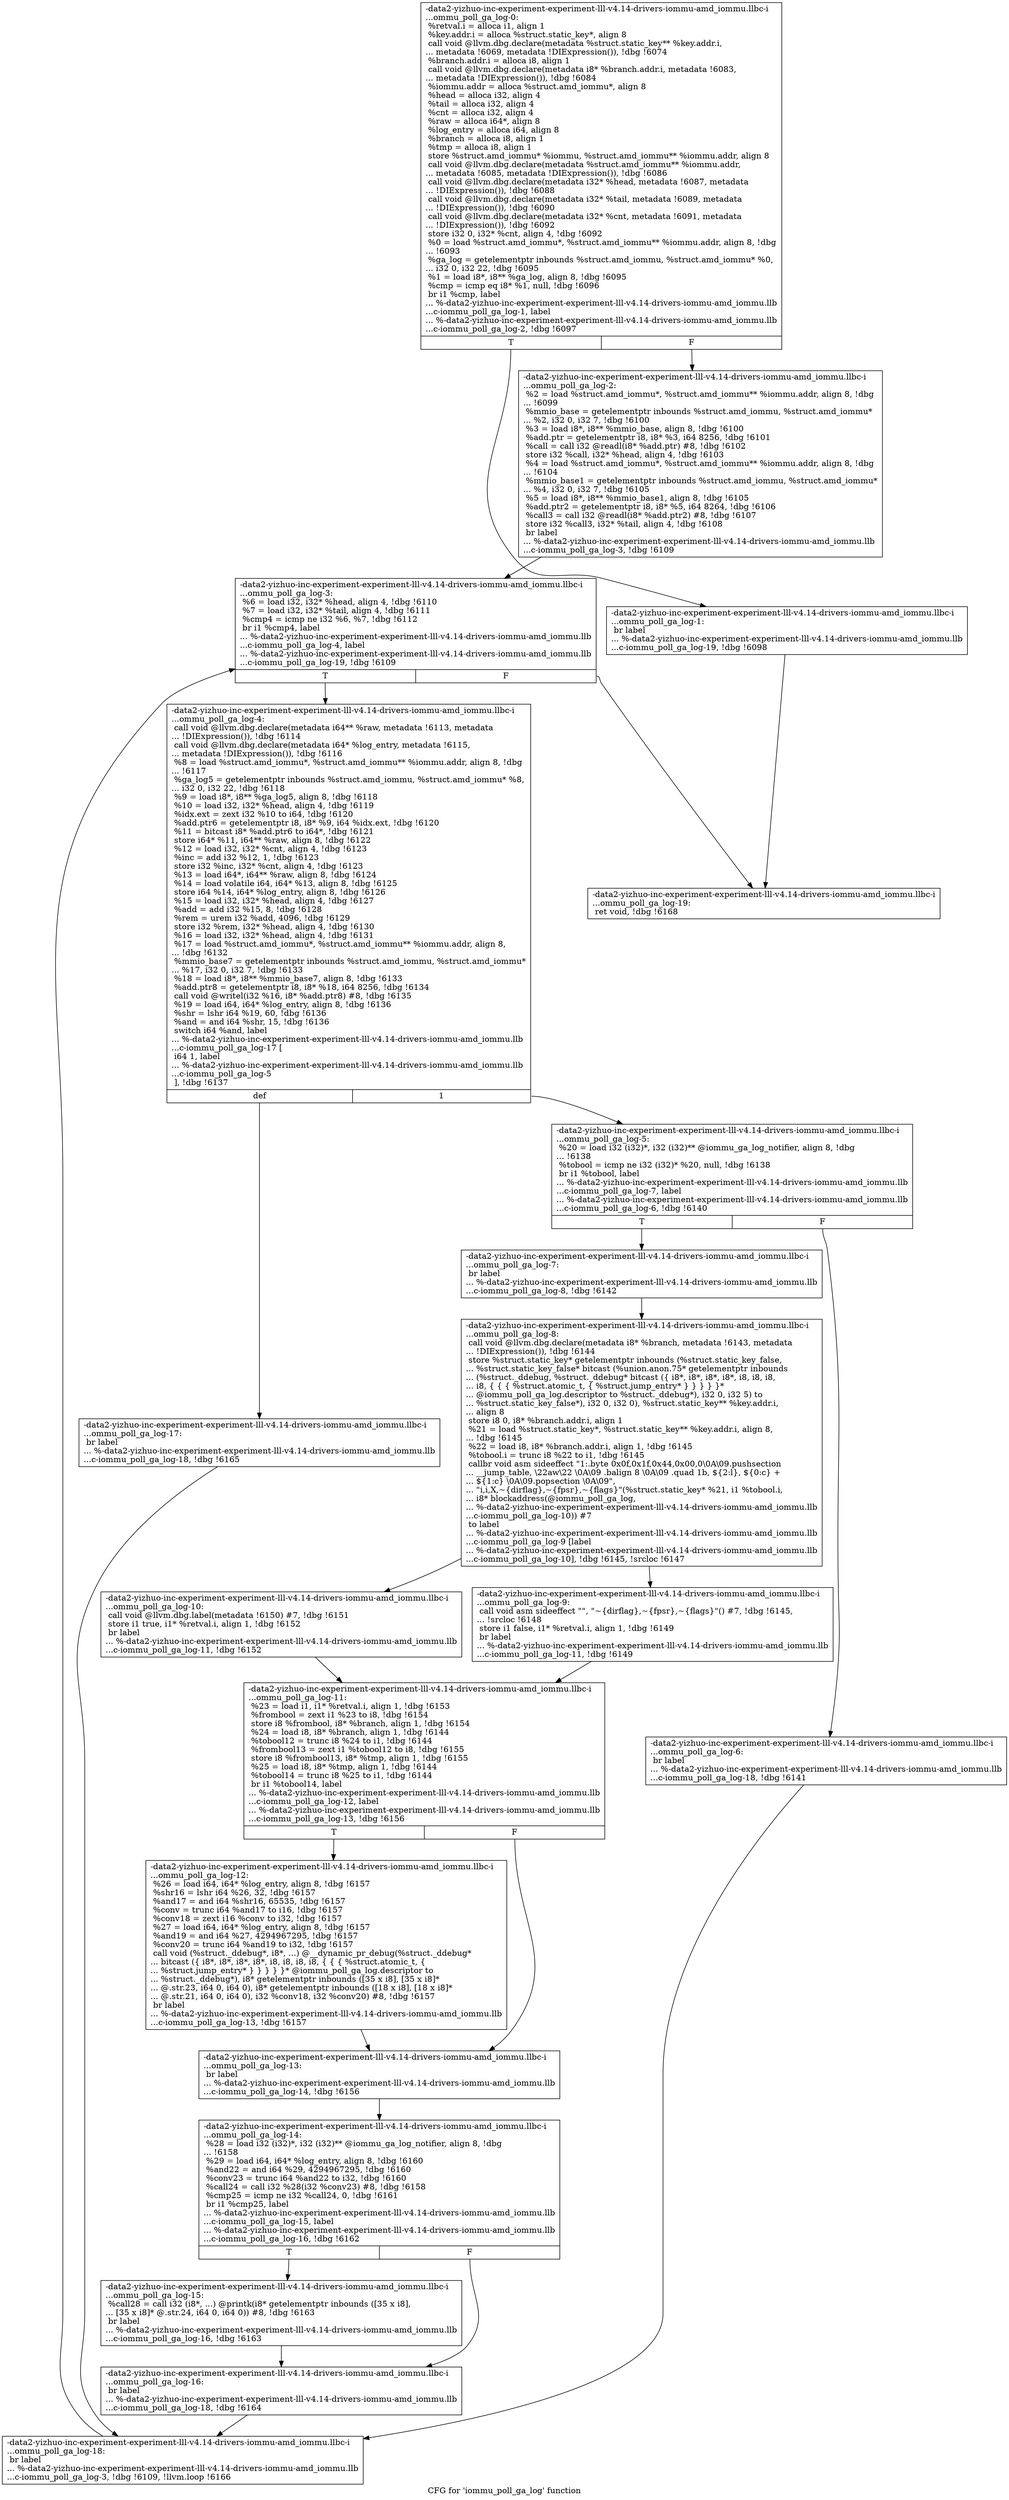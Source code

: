 digraph "CFG for 'iommu_poll_ga_log' function" {
	label="CFG for 'iommu_poll_ga_log' function";

	Node0x561b946367b0 [shape=record,label="{-data2-yizhuo-inc-experiment-experiment-lll-v4.14-drivers-iommu-amd_iommu.llbc-i\l...ommu_poll_ga_log-0:\l  %retval.i = alloca i1, align 1\l  %key.addr.i = alloca %struct.static_key*, align 8\l  call void @llvm.dbg.declare(metadata %struct.static_key** %key.addr.i,\l... metadata !6069, metadata !DIExpression()), !dbg !6074\l  %branch.addr.i = alloca i8, align 1\l  call void @llvm.dbg.declare(metadata i8* %branch.addr.i, metadata !6083,\l... metadata !DIExpression()), !dbg !6084\l  %iommu.addr = alloca %struct.amd_iommu*, align 8\l  %head = alloca i32, align 4\l  %tail = alloca i32, align 4\l  %cnt = alloca i32, align 4\l  %raw = alloca i64*, align 8\l  %log_entry = alloca i64, align 8\l  %branch = alloca i8, align 1\l  %tmp = alloca i8, align 1\l  store %struct.amd_iommu* %iommu, %struct.amd_iommu** %iommu.addr, align 8\l  call void @llvm.dbg.declare(metadata %struct.amd_iommu** %iommu.addr,\l... metadata !6085, metadata !DIExpression()), !dbg !6086\l  call void @llvm.dbg.declare(metadata i32* %head, metadata !6087, metadata\l... !DIExpression()), !dbg !6088\l  call void @llvm.dbg.declare(metadata i32* %tail, metadata !6089, metadata\l... !DIExpression()), !dbg !6090\l  call void @llvm.dbg.declare(metadata i32* %cnt, metadata !6091, metadata\l... !DIExpression()), !dbg !6092\l  store i32 0, i32* %cnt, align 4, !dbg !6092\l  %0 = load %struct.amd_iommu*, %struct.amd_iommu** %iommu.addr, align 8, !dbg\l... !6093\l  %ga_log = getelementptr inbounds %struct.amd_iommu, %struct.amd_iommu* %0,\l... i32 0, i32 22, !dbg !6095\l  %1 = load i8*, i8** %ga_log, align 8, !dbg !6095\l  %cmp = icmp eq i8* %1, null, !dbg !6096\l  br i1 %cmp, label\l... %-data2-yizhuo-inc-experiment-experiment-lll-v4.14-drivers-iommu-amd_iommu.llb\l...c-iommu_poll_ga_log-1, label\l... %-data2-yizhuo-inc-experiment-experiment-lll-v4.14-drivers-iommu-amd_iommu.llb\l...c-iommu_poll_ga_log-2, !dbg !6097\l|{<s0>T|<s1>F}}"];
	Node0x561b946367b0:s0 -> Node0x561b9463d640;
	Node0x561b946367b0:s1 -> Node0x561b9463d690;
	Node0x561b9463d640 [shape=record,label="{-data2-yizhuo-inc-experiment-experiment-lll-v4.14-drivers-iommu-amd_iommu.llbc-i\l...ommu_poll_ga_log-1: \l  br label\l... %-data2-yizhuo-inc-experiment-experiment-lll-v4.14-drivers-iommu-amd_iommu.llb\l...c-iommu_poll_ga_log-19, !dbg !6098\l}"];
	Node0x561b9463d640 -> Node0x561b9463dbe0;
	Node0x561b9463d690 [shape=record,label="{-data2-yizhuo-inc-experiment-experiment-lll-v4.14-drivers-iommu-amd_iommu.llbc-i\l...ommu_poll_ga_log-2: \l  %2 = load %struct.amd_iommu*, %struct.amd_iommu** %iommu.addr, align 8, !dbg\l... !6099\l  %mmio_base = getelementptr inbounds %struct.amd_iommu, %struct.amd_iommu*\l... %2, i32 0, i32 7, !dbg !6100\l  %3 = load i8*, i8** %mmio_base, align 8, !dbg !6100\l  %add.ptr = getelementptr i8, i8* %3, i64 8256, !dbg !6101\l  %call = call i32 @readl(i8* %add.ptr) #8, !dbg !6102\l  store i32 %call, i32* %head, align 4, !dbg !6103\l  %4 = load %struct.amd_iommu*, %struct.amd_iommu** %iommu.addr, align 8, !dbg\l... !6104\l  %mmio_base1 = getelementptr inbounds %struct.amd_iommu, %struct.amd_iommu*\l... %4, i32 0, i32 7, !dbg !6105\l  %5 = load i8*, i8** %mmio_base1, align 8, !dbg !6105\l  %add.ptr2 = getelementptr i8, i8* %5, i64 8264, !dbg !6106\l  %call3 = call i32 @readl(i8* %add.ptr2) #8, !dbg !6107\l  store i32 %call3, i32* %tail, align 4, !dbg !6108\l  br label\l... %-data2-yizhuo-inc-experiment-experiment-lll-v4.14-drivers-iommu-amd_iommu.llb\l...c-iommu_poll_ga_log-3, !dbg !6109\l}"];
	Node0x561b9463d690 -> Node0x561b9463d6e0;
	Node0x561b9463d6e0 [shape=record,label="{-data2-yizhuo-inc-experiment-experiment-lll-v4.14-drivers-iommu-amd_iommu.llbc-i\l...ommu_poll_ga_log-3: \l  %6 = load i32, i32* %head, align 4, !dbg !6110\l  %7 = load i32, i32* %tail, align 4, !dbg !6111\l  %cmp4 = icmp ne i32 %6, %7, !dbg !6112\l  br i1 %cmp4, label\l... %-data2-yizhuo-inc-experiment-experiment-lll-v4.14-drivers-iommu-amd_iommu.llb\l...c-iommu_poll_ga_log-4, label\l... %-data2-yizhuo-inc-experiment-experiment-lll-v4.14-drivers-iommu-amd_iommu.llb\l...c-iommu_poll_ga_log-19, !dbg !6109\l|{<s0>T|<s1>F}}"];
	Node0x561b9463d6e0:s0 -> Node0x561b9463d730;
	Node0x561b9463d6e0:s1 -> Node0x561b9463dbe0;
	Node0x561b9463d730 [shape=record,label="{-data2-yizhuo-inc-experiment-experiment-lll-v4.14-drivers-iommu-amd_iommu.llbc-i\l...ommu_poll_ga_log-4: \l  call void @llvm.dbg.declare(metadata i64** %raw, metadata !6113, metadata\l... !DIExpression()), !dbg !6114\l  call void @llvm.dbg.declare(metadata i64* %log_entry, metadata !6115,\l... metadata !DIExpression()), !dbg !6116\l  %8 = load %struct.amd_iommu*, %struct.amd_iommu** %iommu.addr, align 8, !dbg\l... !6117\l  %ga_log5 = getelementptr inbounds %struct.amd_iommu, %struct.amd_iommu* %8,\l... i32 0, i32 22, !dbg !6118\l  %9 = load i8*, i8** %ga_log5, align 8, !dbg !6118\l  %10 = load i32, i32* %head, align 4, !dbg !6119\l  %idx.ext = zext i32 %10 to i64, !dbg !6120\l  %add.ptr6 = getelementptr i8, i8* %9, i64 %idx.ext, !dbg !6120\l  %11 = bitcast i8* %add.ptr6 to i64*, !dbg !6121\l  store i64* %11, i64** %raw, align 8, !dbg !6122\l  %12 = load i32, i32* %cnt, align 4, !dbg !6123\l  %inc = add i32 %12, 1, !dbg !6123\l  store i32 %inc, i32* %cnt, align 4, !dbg !6123\l  %13 = load i64*, i64** %raw, align 8, !dbg !6124\l  %14 = load volatile i64, i64* %13, align 8, !dbg !6125\l  store i64 %14, i64* %log_entry, align 8, !dbg !6126\l  %15 = load i32, i32* %head, align 4, !dbg !6127\l  %add = add i32 %15, 8, !dbg !6128\l  %rem = urem i32 %add, 4096, !dbg !6129\l  store i32 %rem, i32* %head, align 4, !dbg !6130\l  %16 = load i32, i32* %head, align 4, !dbg !6131\l  %17 = load %struct.amd_iommu*, %struct.amd_iommu** %iommu.addr, align 8,\l... !dbg !6132\l  %mmio_base7 = getelementptr inbounds %struct.amd_iommu, %struct.amd_iommu*\l... %17, i32 0, i32 7, !dbg !6133\l  %18 = load i8*, i8** %mmio_base7, align 8, !dbg !6133\l  %add.ptr8 = getelementptr i8, i8* %18, i64 8256, !dbg !6134\l  call void @writel(i32 %16, i8* %add.ptr8) #8, !dbg !6135\l  %19 = load i64, i64* %log_entry, align 8, !dbg !6136\l  %shr = lshr i64 %19, 60, !dbg !6136\l  %and = and i64 %shr, 15, !dbg !6136\l  switch i64 %and, label\l... %-data2-yizhuo-inc-experiment-experiment-lll-v4.14-drivers-iommu-amd_iommu.llb\l...c-iommu_poll_ga_log-17 [\l    i64 1, label\l... %-data2-yizhuo-inc-experiment-experiment-lll-v4.14-drivers-iommu-amd_iommu.llb\l...c-iommu_poll_ga_log-5\l  ], !dbg !6137\l|{<s0>def|<s1>1}}"];
	Node0x561b9463d730:s0 -> Node0x561b9463db40;
	Node0x561b9463d730:s1 -> Node0x561b9463d780;
	Node0x561b9463d780 [shape=record,label="{-data2-yizhuo-inc-experiment-experiment-lll-v4.14-drivers-iommu-amd_iommu.llbc-i\l...ommu_poll_ga_log-5: \l  %20 = load i32 (i32)*, i32 (i32)** @iommu_ga_log_notifier, align 8, !dbg\l... !6138\l  %tobool = icmp ne i32 (i32)* %20, null, !dbg !6138\l  br i1 %tobool, label\l... %-data2-yizhuo-inc-experiment-experiment-lll-v4.14-drivers-iommu-amd_iommu.llb\l...c-iommu_poll_ga_log-7, label\l... %-data2-yizhuo-inc-experiment-experiment-lll-v4.14-drivers-iommu-amd_iommu.llb\l...c-iommu_poll_ga_log-6, !dbg !6140\l|{<s0>T|<s1>F}}"];
	Node0x561b9463d780:s0 -> Node0x561b9463d820;
	Node0x561b9463d780:s1 -> Node0x561b9463d7d0;
	Node0x561b9463d7d0 [shape=record,label="{-data2-yizhuo-inc-experiment-experiment-lll-v4.14-drivers-iommu-amd_iommu.llbc-i\l...ommu_poll_ga_log-6: \l  br label\l... %-data2-yizhuo-inc-experiment-experiment-lll-v4.14-drivers-iommu-amd_iommu.llb\l...c-iommu_poll_ga_log-18, !dbg !6141\l}"];
	Node0x561b9463d7d0 -> Node0x561b9463db90;
	Node0x561b9463d820 [shape=record,label="{-data2-yizhuo-inc-experiment-experiment-lll-v4.14-drivers-iommu-amd_iommu.llbc-i\l...ommu_poll_ga_log-7: \l  br label\l... %-data2-yizhuo-inc-experiment-experiment-lll-v4.14-drivers-iommu-amd_iommu.llb\l...c-iommu_poll_ga_log-8, !dbg !6142\l}"];
	Node0x561b9463d820 -> Node0x561b9463d870;
	Node0x561b9463d870 [shape=record,label="{-data2-yizhuo-inc-experiment-experiment-lll-v4.14-drivers-iommu-amd_iommu.llbc-i\l...ommu_poll_ga_log-8: \l  call void @llvm.dbg.declare(metadata i8* %branch, metadata !6143, metadata\l... !DIExpression()), !dbg !6144\l  store %struct.static_key* getelementptr inbounds (%struct.static_key_false,\l... %struct.static_key_false* bitcast (%union.anon.75* getelementptr inbounds\l... (%struct._ddebug, %struct._ddebug* bitcast (\{ i8*, i8*, i8*, i8*, i8, i8, i8,\l... i8, \{ \{ \{ %struct.atomic_t, \{ %struct.jump_entry* \} \} \} \} \}*\l... @iommu_poll_ga_log.descriptor to %struct._ddebug*), i32 0, i32 5) to\l... %struct.static_key_false*), i32 0, i32 0), %struct.static_key** %key.addr.i,\l... align 8\l  store i8 0, i8* %branch.addr.i, align 1\l  %21 = load %struct.static_key*, %struct.static_key** %key.addr.i, align 8,\l... !dbg !6145\l  %22 = load i8, i8* %branch.addr.i, align 1, !dbg !6145\l  %tobool.i = trunc i8 %22 to i1, !dbg !6145\l  callbr void asm sideeffect \"1:.byte 0x0f,0x1f,0x44,0x00,0\\0A\\09.pushsection\l... __jump_table,  \\22aw\\22 \\0A\\09 .balign 8 \\0A\\09 .quad 1b, $\{2:l\}, $\{0:c\} +\l... $\{1:c\} \\0A\\09.popsection \\0A\\09\",\l... \"i,i,X,~\{dirflag\},~\{fpsr\},~\{flags\}\"(%struct.static_key* %21, i1 %tobool.i,\l... i8* blockaddress(@iommu_poll_ga_log,\l... %-data2-yizhuo-inc-experiment-experiment-lll-v4.14-drivers-iommu-amd_iommu.llb\l...c-iommu_poll_ga_log-10)) #7\l          to label\l... %-data2-yizhuo-inc-experiment-experiment-lll-v4.14-drivers-iommu-amd_iommu.llb\l...c-iommu_poll_ga_log-9 [label\l... %-data2-yizhuo-inc-experiment-experiment-lll-v4.14-drivers-iommu-amd_iommu.llb\l...c-iommu_poll_ga_log-10], !dbg !6145, !srcloc !6147\l}"];
	Node0x561b9463d870 -> Node0x561b9463d8c0;
	Node0x561b9463d870 -> Node0x561b9463d910;
	Node0x561b9463d8c0 [shape=record,label="{-data2-yizhuo-inc-experiment-experiment-lll-v4.14-drivers-iommu-amd_iommu.llbc-i\l...ommu_poll_ga_log-9: \l  call void asm sideeffect \"\", \"~\{dirflag\},~\{fpsr\},~\{flags\}\"() #7, !dbg !6145,\l... !srcloc !6148\l  store i1 false, i1* %retval.i, align 1, !dbg !6149\l  br label\l... %-data2-yizhuo-inc-experiment-experiment-lll-v4.14-drivers-iommu-amd_iommu.llb\l...c-iommu_poll_ga_log-11, !dbg !6149\l}"];
	Node0x561b9463d8c0 -> Node0x561b9463d960;
	Node0x561b9463d910 [shape=record,label="{-data2-yizhuo-inc-experiment-experiment-lll-v4.14-drivers-iommu-amd_iommu.llbc-i\l...ommu_poll_ga_log-10: \l  call void @llvm.dbg.label(metadata !6150) #7, !dbg !6151\l  store i1 true, i1* %retval.i, align 1, !dbg !6152\l  br label\l... %-data2-yizhuo-inc-experiment-experiment-lll-v4.14-drivers-iommu-amd_iommu.llb\l...c-iommu_poll_ga_log-11, !dbg !6152\l}"];
	Node0x561b9463d910 -> Node0x561b9463d960;
	Node0x561b9463d960 [shape=record,label="{-data2-yizhuo-inc-experiment-experiment-lll-v4.14-drivers-iommu-amd_iommu.llbc-i\l...ommu_poll_ga_log-11: \l  %23 = load i1, i1* %retval.i, align 1, !dbg !6153\l  %frombool = zext i1 %23 to i8, !dbg !6154\l  store i8 %frombool, i8* %branch, align 1, !dbg !6154\l  %24 = load i8, i8* %branch, align 1, !dbg !6144\l  %tobool12 = trunc i8 %24 to i1, !dbg !6144\l  %frombool13 = zext i1 %tobool12 to i8, !dbg !6155\l  store i8 %frombool13, i8* %tmp, align 1, !dbg !6155\l  %25 = load i8, i8* %tmp, align 1, !dbg !6144\l  %tobool14 = trunc i8 %25 to i1, !dbg !6144\l  br i1 %tobool14, label\l... %-data2-yizhuo-inc-experiment-experiment-lll-v4.14-drivers-iommu-amd_iommu.llb\l...c-iommu_poll_ga_log-12, label\l... %-data2-yizhuo-inc-experiment-experiment-lll-v4.14-drivers-iommu-amd_iommu.llb\l...c-iommu_poll_ga_log-13, !dbg !6156\l|{<s0>T|<s1>F}}"];
	Node0x561b9463d960:s0 -> Node0x561b9463d9b0;
	Node0x561b9463d960:s1 -> Node0x561b9463da00;
	Node0x561b9463d9b0 [shape=record,label="{-data2-yizhuo-inc-experiment-experiment-lll-v4.14-drivers-iommu-amd_iommu.llbc-i\l...ommu_poll_ga_log-12: \l  %26 = load i64, i64* %log_entry, align 8, !dbg !6157\l  %shr16 = lshr i64 %26, 32, !dbg !6157\l  %and17 = and i64 %shr16, 65535, !dbg !6157\l  %conv = trunc i64 %and17 to i16, !dbg !6157\l  %conv18 = zext i16 %conv to i32, !dbg !6157\l  %27 = load i64, i64* %log_entry, align 8, !dbg !6157\l  %and19 = and i64 %27, 4294967295, !dbg !6157\l  %conv20 = trunc i64 %and19 to i32, !dbg !6157\l  call void (%struct._ddebug*, i8*, ...) @__dynamic_pr_debug(%struct._ddebug*\l... bitcast (\{ i8*, i8*, i8*, i8*, i8, i8, i8, i8, \{ \{ \{ %struct.atomic_t, \{\l... %struct.jump_entry* \} \} \} \} \}* @iommu_poll_ga_log.descriptor to\l... %struct._ddebug*), i8* getelementptr inbounds ([35 x i8], [35 x i8]*\l... @.str.23, i64 0, i64 0), i8* getelementptr inbounds ([18 x i8], [18 x i8]*\l... @.str.21, i64 0, i64 0), i32 %conv18, i32 %conv20) #8, !dbg !6157\l  br label\l... %-data2-yizhuo-inc-experiment-experiment-lll-v4.14-drivers-iommu-amd_iommu.llb\l...c-iommu_poll_ga_log-13, !dbg !6157\l}"];
	Node0x561b9463d9b0 -> Node0x561b9463da00;
	Node0x561b9463da00 [shape=record,label="{-data2-yizhuo-inc-experiment-experiment-lll-v4.14-drivers-iommu-amd_iommu.llbc-i\l...ommu_poll_ga_log-13: \l  br label\l... %-data2-yizhuo-inc-experiment-experiment-lll-v4.14-drivers-iommu-amd_iommu.llb\l...c-iommu_poll_ga_log-14, !dbg !6156\l}"];
	Node0x561b9463da00 -> Node0x561b9463da50;
	Node0x561b9463da50 [shape=record,label="{-data2-yizhuo-inc-experiment-experiment-lll-v4.14-drivers-iommu-amd_iommu.llbc-i\l...ommu_poll_ga_log-14: \l  %28 = load i32 (i32)*, i32 (i32)** @iommu_ga_log_notifier, align 8, !dbg\l... !6158\l  %29 = load i64, i64* %log_entry, align 8, !dbg !6160\l  %and22 = and i64 %29, 4294967295, !dbg !6160\l  %conv23 = trunc i64 %and22 to i32, !dbg !6160\l  %call24 = call i32 %28(i32 %conv23) #8, !dbg !6158\l  %cmp25 = icmp ne i32 %call24, 0, !dbg !6161\l  br i1 %cmp25, label\l... %-data2-yizhuo-inc-experiment-experiment-lll-v4.14-drivers-iommu-amd_iommu.llb\l...c-iommu_poll_ga_log-15, label\l... %-data2-yizhuo-inc-experiment-experiment-lll-v4.14-drivers-iommu-amd_iommu.llb\l...c-iommu_poll_ga_log-16, !dbg !6162\l|{<s0>T|<s1>F}}"];
	Node0x561b9463da50:s0 -> Node0x561b9463daa0;
	Node0x561b9463da50:s1 -> Node0x561b9463daf0;
	Node0x561b9463daa0 [shape=record,label="{-data2-yizhuo-inc-experiment-experiment-lll-v4.14-drivers-iommu-amd_iommu.llbc-i\l...ommu_poll_ga_log-15: \l  %call28 = call i32 (i8*, ...) @printk(i8* getelementptr inbounds ([35 x i8],\l... [35 x i8]* @.str.24, i64 0, i64 0)) #8, !dbg !6163\l  br label\l... %-data2-yizhuo-inc-experiment-experiment-lll-v4.14-drivers-iommu-amd_iommu.llb\l...c-iommu_poll_ga_log-16, !dbg !6163\l}"];
	Node0x561b9463daa0 -> Node0x561b9463daf0;
	Node0x561b9463daf0 [shape=record,label="{-data2-yizhuo-inc-experiment-experiment-lll-v4.14-drivers-iommu-amd_iommu.llbc-i\l...ommu_poll_ga_log-16: \l  br label\l... %-data2-yizhuo-inc-experiment-experiment-lll-v4.14-drivers-iommu-amd_iommu.llb\l...c-iommu_poll_ga_log-18, !dbg !6164\l}"];
	Node0x561b9463daf0 -> Node0x561b9463db90;
	Node0x561b9463db40 [shape=record,label="{-data2-yizhuo-inc-experiment-experiment-lll-v4.14-drivers-iommu-amd_iommu.llbc-i\l...ommu_poll_ga_log-17: \l  br label\l... %-data2-yizhuo-inc-experiment-experiment-lll-v4.14-drivers-iommu-amd_iommu.llb\l...c-iommu_poll_ga_log-18, !dbg !6165\l}"];
	Node0x561b9463db40 -> Node0x561b9463db90;
	Node0x561b9463db90 [shape=record,label="{-data2-yizhuo-inc-experiment-experiment-lll-v4.14-drivers-iommu-amd_iommu.llbc-i\l...ommu_poll_ga_log-18: \l  br label\l... %-data2-yizhuo-inc-experiment-experiment-lll-v4.14-drivers-iommu-amd_iommu.llb\l...c-iommu_poll_ga_log-3, !dbg !6109, !llvm.loop !6166\l}"];
	Node0x561b9463db90 -> Node0x561b9463d6e0;
	Node0x561b9463dbe0 [shape=record,label="{-data2-yizhuo-inc-experiment-experiment-lll-v4.14-drivers-iommu-amd_iommu.llbc-i\l...ommu_poll_ga_log-19: \l  ret void, !dbg !6168\l}"];
}
